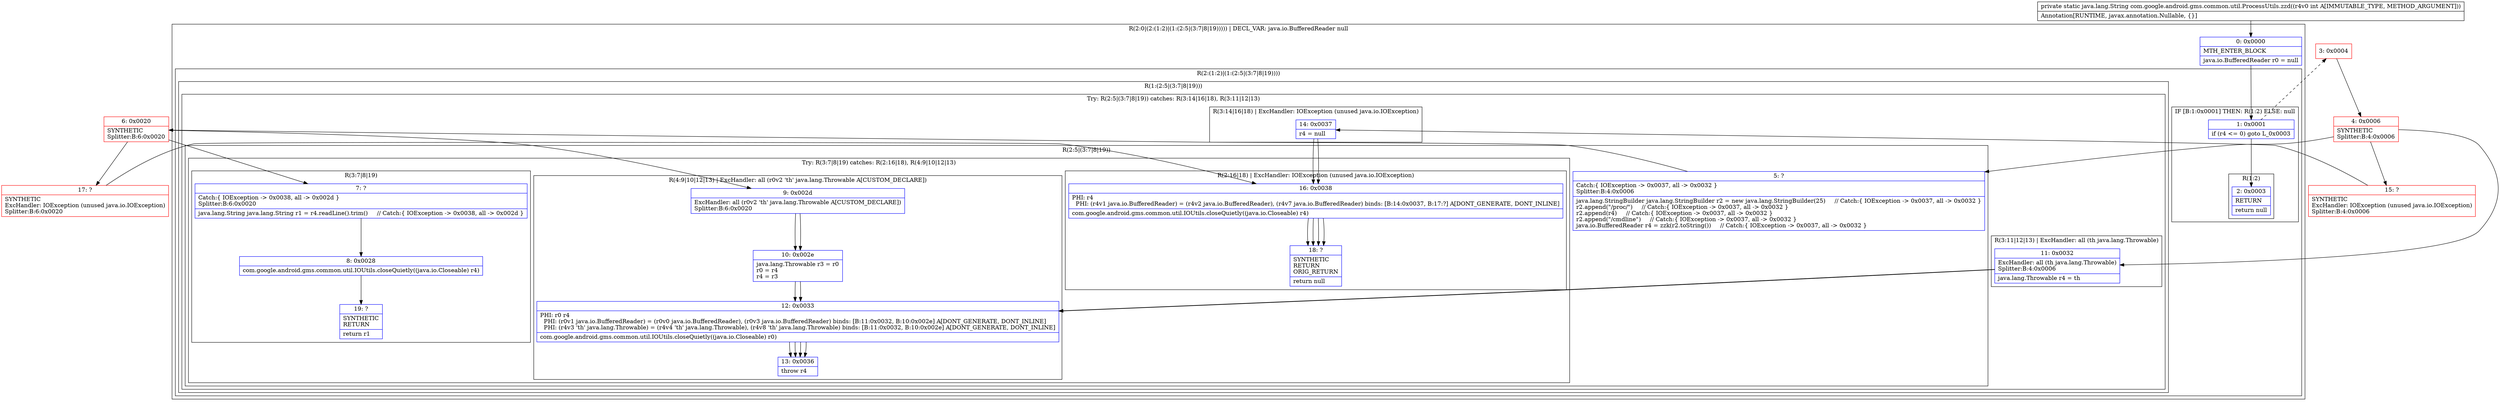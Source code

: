 digraph "CFG forcom.google.android.gms.common.util.ProcessUtils.zzd(I)Ljava\/lang\/String;" {
subgraph cluster_Region_1943319325 {
label = "R(2:0|(2:(1:2)|(1:(2:5|(3:7|8|19))))) | DECL_VAR: java.io.BufferedReader null\l";
node [shape=record,color=blue];
Node_0 [shape=record,label="{0\:\ 0x0000|MTH_ENTER_BLOCK\l|java.io.BufferedReader r0 = null\l}"];
subgraph cluster_Region_172702657 {
label = "R(2:(1:2)|(1:(2:5|(3:7|8|19))))";
node [shape=record,color=blue];
subgraph cluster_IfRegion_141086889 {
label = "IF [B:1:0x0001] THEN: R(1:2) ELSE: null";
node [shape=record,color=blue];
Node_1 [shape=record,label="{1\:\ 0x0001|if (r4 \<= 0) goto L_0x0003\l}"];
subgraph cluster_Region_2105042776 {
label = "R(1:2)";
node [shape=record,color=blue];
Node_2 [shape=record,label="{2\:\ 0x0003|RETURN\l|return null\l}"];
}
}
subgraph cluster_Region_1245607908 {
label = "R(1:(2:5|(3:7|8|19)))";
node [shape=record,color=blue];
subgraph cluster_TryCatchRegion_435738705 {
label = "Try: R(2:5|(3:7|8|19)) catches: R(3:14|16|18), R(3:11|12|13)";
node [shape=record,color=blue];
subgraph cluster_Region_848607082 {
label = "R(2:5|(3:7|8|19))";
node [shape=record,color=blue];
Node_5 [shape=record,label="{5\:\ ?|Catch:\{ IOException \-\> 0x0037, all \-\> 0x0032 \}\lSplitter:B:4:0x0006\l|java.lang.StringBuilder java.lang.StringBuilder r2 = new java.lang.StringBuilder(25)     \/\/ Catch:\{ IOException \-\> 0x0037, all \-\> 0x0032 \}\lr2.append(\"\/proc\/\")     \/\/ Catch:\{ IOException \-\> 0x0037, all \-\> 0x0032 \}\lr2.append(r4)     \/\/ Catch:\{ IOException \-\> 0x0037, all \-\> 0x0032 \}\lr2.append(\"\/cmdline\")     \/\/ Catch:\{ IOException \-\> 0x0037, all \-\> 0x0032 \}\ljava.io.BufferedReader r4 = zzk(r2.toString())     \/\/ Catch:\{ IOException \-\> 0x0037, all \-\> 0x0032 \}\l}"];
subgraph cluster_TryCatchRegion_1474014815 {
label = "Try: R(3:7|8|19) catches: R(2:16|18), R(4:9|10|12|13)";
node [shape=record,color=blue];
subgraph cluster_Region_1580418173 {
label = "R(3:7|8|19)";
node [shape=record,color=blue];
Node_7 [shape=record,label="{7\:\ ?|Catch:\{ IOException \-\> 0x0038, all \-\> 0x002d \}\lSplitter:B:6:0x0020\l|java.lang.String java.lang.String r1 = r4.readLine().trim()     \/\/ Catch:\{ IOException \-\> 0x0038, all \-\> 0x002d \}\l}"];
Node_8 [shape=record,label="{8\:\ 0x0028|com.google.android.gms.common.util.IOUtils.closeQuietly((java.io.Closeable) r4)\l}"];
Node_19 [shape=record,label="{19\:\ ?|SYNTHETIC\lRETURN\l|return r1\l}"];
}
subgraph cluster_Region_1772573019 {
label = "R(2:16|18) | ExcHandler: IOException (unused java.io.IOException)\l";
node [shape=record,color=blue];
Node_16 [shape=record,label="{16\:\ 0x0038|PHI: r4 \l  PHI: (r4v1 java.io.BufferedReader) = (r4v2 java.io.BufferedReader), (r4v7 java.io.BufferedReader) binds: [B:14:0x0037, B:17:?] A[DONT_GENERATE, DONT_INLINE]\l|com.google.android.gms.common.util.IOUtils.closeQuietly((java.io.Closeable) r4)\l}"];
Node_18 [shape=record,label="{18\:\ ?|SYNTHETIC\lRETURN\lORIG_RETURN\l|return null\l}"];
}
subgraph cluster_Region_796423787 {
label = "R(4:9|10|12|13) | ExcHandler: all (r0v2 'th' java.lang.Throwable A[CUSTOM_DECLARE])\l";
node [shape=record,color=blue];
Node_9 [shape=record,label="{9\:\ 0x002d|ExcHandler: all (r0v2 'th' java.lang.Throwable A[CUSTOM_DECLARE])\lSplitter:B:6:0x0020\l}"];
Node_10 [shape=record,label="{10\:\ 0x002e|java.lang.Throwable r3 = r0\lr0 = r4\lr4 = r3\l}"];
Node_12 [shape=record,label="{12\:\ 0x0033|PHI: r0 r4 \l  PHI: (r0v1 java.io.BufferedReader) = (r0v0 java.io.BufferedReader), (r0v3 java.io.BufferedReader) binds: [B:11:0x0032, B:10:0x002e] A[DONT_GENERATE, DONT_INLINE]\l  PHI: (r4v3 'th' java.lang.Throwable) = (r4v4 'th' java.lang.Throwable), (r4v8 'th' java.lang.Throwable) binds: [B:11:0x0032, B:10:0x002e] A[DONT_GENERATE, DONT_INLINE]\l|com.google.android.gms.common.util.IOUtils.closeQuietly((java.io.Closeable) r0)\l}"];
Node_13 [shape=record,label="{13\:\ 0x0036|throw r4\l}"];
}
}
}
subgraph cluster_Region_1678683309 {
label = "R(3:14|16|18) | ExcHandler: IOException (unused java.io.IOException)\l";
node [shape=record,color=blue];
Node_14 [shape=record,label="{14\:\ 0x0037|r4 = null\l}"];
Node_16 [shape=record,label="{16\:\ 0x0038|PHI: r4 \l  PHI: (r4v1 java.io.BufferedReader) = (r4v2 java.io.BufferedReader), (r4v7 java.io.BufferedReader) binds: [B:14:0x0037, B:17:?] A[DONT_GENERATE, DONT_INLINE]\l|com.google.android.gms.common.util.IOUtils.closeQuietly((java.io.Closeable) r4)\l}"];
Node_18 [shape=record,label="{18\:\ ?|SYNTHETIC\lRETURN\lORIG_RETURN\l|return null\l}"];
}
subgraph cluster_Region_941566663 {
label = "R(3:11|12|13) | ExcHandler: all (th java.lang.Throwable)\l";
node [shape=record,color=blue];
Node_11 [shape=record,label="{11\:\ 0x0032|ExcHandler: all (th java.lang.Throwable)\lSplitter:B:4:0x0006\l|java.lang.Throwable r4 = th\l}"];
Node_12 [shape=record,label="{12\:\ 0x0033|PHI: r0 r4 \l  PHI: (r0v1 java.io.BufferedReader) = (r0v0 java.io.BufferedReader), (r0v3 java.io.BufferedReader) binds: [B:11:0x0032, B:10:0x002e] A[DONT_GENERATE, DONT_INLINE]\l  PHI: (r4v3 'th' java.lang.Throwable) = (r4v4 'th' java.lang.Throwable), (r4v8 'th' java.lang.Throwable) binds: [B:11:0x0032, B:10:0x002e] A[DONT_GENERATE, DONT_INLINE]\l|com.google.android.gms.common.util.IOUtils.closeQuietly((java.io.Closeable) r0)\l}"];
Node_13 [shape=record,label="{13\:\ 0x0036|throw r4\l}"];
}
}
}
}
}
subgraph cluster_Region_1678683309 {
label = "R(3:14|16|18) | ExcHandler: IOException (unused java.io.IOException)\l";
node [shape=record,color=blue];
Node_14 [shape=record,label="{14\:\ 0x0037|r4 = null\l}"];
Node_16 [shape=record,label="{16\:\ 0x0038|PHI: r4 \l  PHI: (r4v1 java.io.BufferedReader) = (r4v2 java.io.BufferedReader), (r4v7 java.io.BufferedReader) binds: [B:14:0x0037, B:17:?] A[DONT_GENERATE, DONT_INLINE]\l|com.google.android.gms.common.util.IOUtils.closeQuietly((java.io.Closeable) r4)\l}"];
Node_18 [shape=record,label="{18\:\ ?|SYNTHETIC\lRETURN\lORIG_RETURN\l|return null\l}"];
}
subgraph cluster_Region_941566663 {
label = "R(3:11|12|13) | ExcHandler: all (th java.lang.Throwable)\l";
node [shape=record,color=blue];
Node_11 [shape=record,label="{11\:\ 0x0032|ExcHandler: all (th java.lang.Throwable)\lSplitter:B:4:0x0006\l|java.lang.Throwable r4 = th\l}"];
Node_12 [shape=record,label="{12\:\ 0x0033|PHI: r0 r4 \l  PHI: (r0v1 java.io.BufferedReader) = (r0v0 java.io.BufferedReader), (r0v3 java.io.BufferedReader) binds: [B:11:0x0032, B:10:0x002e] A[DONT_GENERATE, DONT_INLINE]\l  PHI: (r4v3 'th' java.lang.Throwable) = (r4v4 'th' java.lang.Throwable), (r4v8 'th' java.lang.Throwable) binds: [B:11:0x0032, B:10:0x002e] A[DONT_GENERATE, DONT_INLINE]\l|com.google.android.gms.common.util.IOUtils.closeQuietly((java.io.Closeable) r0)\l}"];
Node_13 [shape=record,label="{13\:\ 0x0036|throw r4\l}"];
}
subgraph cluster_Region_1772573019 {
label = "R(2:16|18) | ExcHandler: IOException (unused java.io.IOException)\l";
node [shape=record,color=blue];
Node_16 [shape=record,label="{16\:\ 0x0038|PHI: r4 \l  PHI: (r4v1 java.io.BufferedReader) = (r4v2 java.io.BufferedReader), (r4v7 java.io.BufferedReader) binds: [B:14:0x0037, B:17:?] A[DONT_GENERATE, DONT_INLINE]\l|com.google.android.gms.common.util.IOUtils.closeQuietly((java.io.Closeable) r4)\l}"];
Node_18 [shape=record,label="{18\:\ ?|SYNTHETIC\lRETURN\lORIG_RETURN\l|return null\l}"];
}
subgraph cluster_Region_796423787 {
label = "R(4:9|10|12|13) | ExcHandler: all (r0v2 'th' java.lang.Throwable A[CUSTOM_DECLARE])\l";
node [shape=record,color=blue];
Node_9 [shape=record,label="{9\:\ 0x002d|ExcHandler: all (r0v2 'th' java.lang.Throwable A[CUSTOM_DECLARE])\lSplitter:B:6:0x0020\l}"];
Node_10 [shape=record,label="{10\:\ 0x002e|java.lang.Throwable r3 = r0\lr0 = r4\lr4 = r3\l}"];
Node_12 [shape=record,label="{12\:\ 0x0033|PHI: r0 r4 \l  PHI: (r0v1 java.io.BufferedReader) = (r0v0 java.io.BufferedReader), (r0v3 java.io.BufferedReader) binds: [B:11:0x0032, B:10:0x002e] A[DONT_GENERATE, DONT_INLINE]\l  PHI: (r4v3 'th' java.lang.Throwable) = (r4v4 'th' java.lang.Throwable), (r4v8 'th' java.lang.Throwable) binds: [B:11:0x0032, B:10:0x002e] A[DONT_GENERATE, DONT_INLINE]\l|com.google.android.gms.common.util.IOUtils.closeQuietly((java.io.Closeable) r0)\l}"];
Node_13 [shape=record,label="{13\:\ 0x0036|throw r4\l}"];
}
Node_3 [shape=record,color=red,label="{3\:\ 0x0004}"];
Node_4 [shape=record,color=red,label="{4\:\ 0x0006|SYNTHETIC\lSplitter:B:4:0x0006\l}"];
Node_6 [shape=record,color=red,label="{6\:\ 0x0020|SYNTHETIC\lSplitter:B:6:0x0020\l}"];
Node_15 [shape=record,color=red,label="{15\:\ ?|SYNTHETIC\lExcHandler: IOException (unused java.io.IOException)\lSplitter:B:4:0x0006\l}"];
Node_17 [shape=record,color=red,label="{17\:\ ?|SYNTHETIC\lExcHandler: IOException (unused java.io.IOException)\lSplitter:B:6:0x0020\l}"];
MethodNode[shape=record,label="{private static java.lang.String com.google.android.gms.common.util.ProcessUtils.zzd((r4v0 int A[IMMUTABLE_TYPE, METHOD_ARGUMENT]))  | Annotation[RUNTIME, javax.annotation.Nullable, \{\}]\l}"];
MethodNode -> Node_0;
Node_0 -> Node_1;
Node_1 -> Node_2;
Node_1 -> Node_3[style=dashed];
Node_5 -> Node_6;
Node_7 -> Node_8;
Node_8 -> Node_19;
Node_16 -> Node_18;
Node_9 -> Node_10;
Node_10 -> Node_12;
Node_12 -> Node_13;
Node_14 -> Node_16;
Node_16 -> Node_18;
Node_11 -> Node_12;
Node_12 -> Node_13;
Node_14 -> Node_16;
Node_16 -> Node_18;
Node_11 -> Node_12;
Node_12 -> Node_13;
Node_16 -> Node_18;
Node_9 -> Node_10;
Node_10 -> Node_12;
Node_12 -> Node_13;
Node_3 -> Node_4;
Node_4 -> Node_5;
Node_4 -> Node_15;
Node_4 -> Node_11;
Node_6 -> Node_7;
Node_6 -> Node_17;
Node_6 -> Node_9;
Node_15 -> Node_14;
Node_17 -> Node_16;
}

